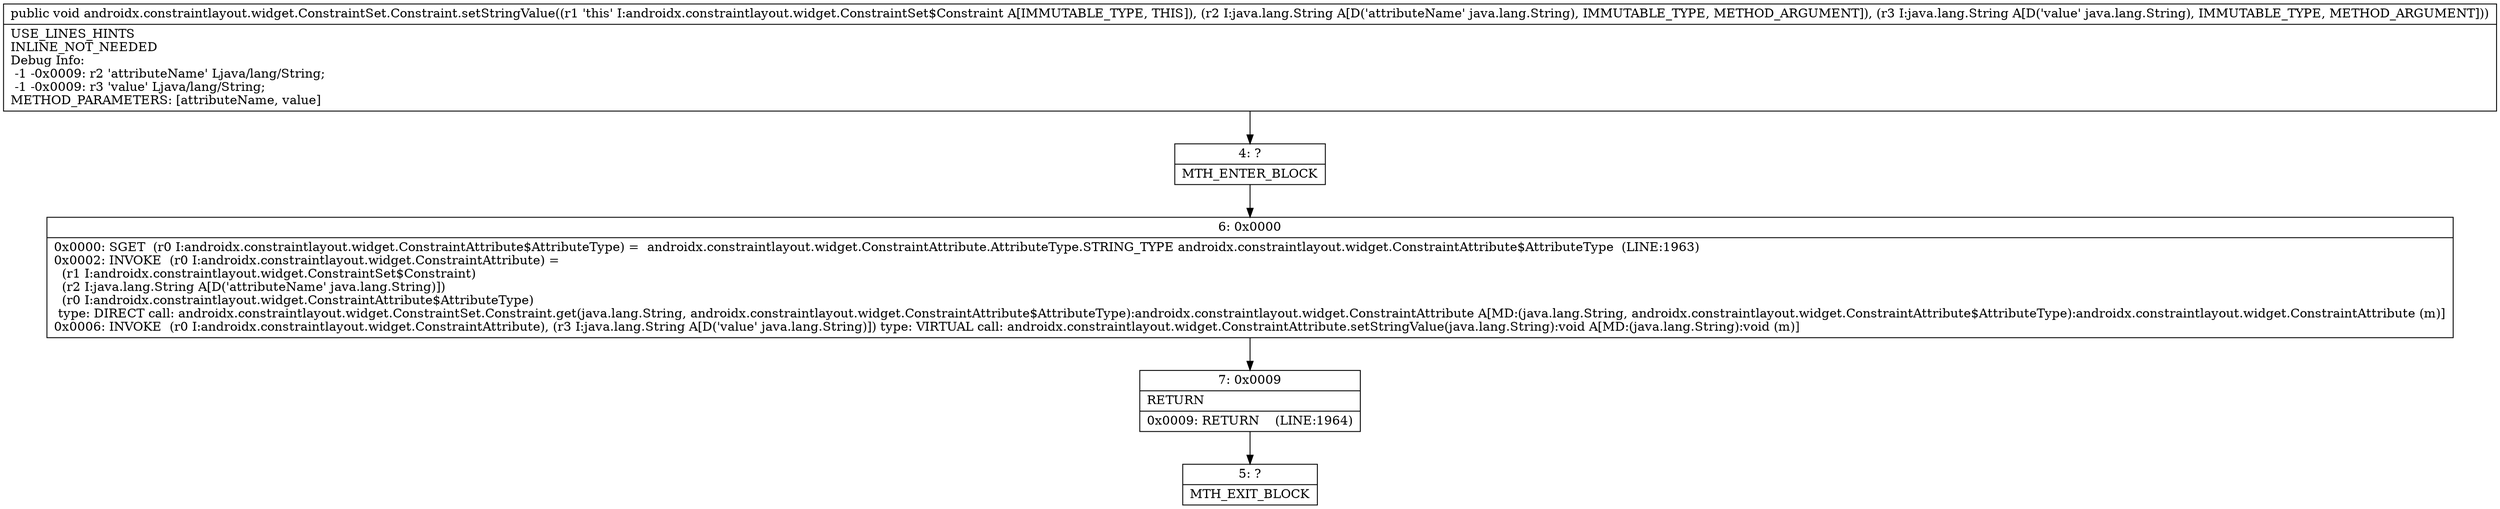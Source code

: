 digraph "CFG forandroidx.constraintlayout.widget.ConstraintSet.Constraint.setStringValue(Ljava\/lang\/String;Ljava\/lang\/String;)V" {
Node_4 [shape=record,label="{4\:\ ?|MTH_ENTER_BLOCK\l}"];
Node_6 [shape=record,label="{6\:\ 0x0000|0x0000: SGET  (r0 I:androidx.constraintlayout.widget.ConstraintAttribute$AttributeType) =  androidx.constraintlayout.widget.ConstraintAttribute.AttributeType.STRING_TYPE androidx.constraintlayout.widget.ConstraintAttribute$AttributeType  (LINE:1963)\l0x0002: INVOKE  (r0 I:androidx.constraintlayout.widget.ConstraintAttribute) = \l  (r1 I:androidx.constraintlayout.widget.ConstraintSet$Constraint)\l  (r2 I:java.lang.String A[D('attributeName' java.lang.String)])\l  (r0 I:androidx.constraintlayout.widget.ConstraintAttribute$AttributeType)\l type: DIRECT call: androidx.constraintlayout.widget.ConstraintSet.Constraint.get(java.lang.String, androidx.constraintlayout.widget.ConstraintAttribute$AttributeType):androidx.constraintlayout.widget.ConstraintAttribute A[MD:(java.lang.String, androidx.constraintlayout.widget.ConstraintAttribute$AttributeType):androidx.constraintlayout.widget.ConstraintAttribute (m)]\l0x0006: INVOKE  (r0 I:androidx.constraintlayout.widget.ConstraintAttribute), (r3 I:java.lang.String A[D('value' java.lang.String)]) type: VIRTUAL call: androidx.constraintlayout.widget.ConstraintAttribute.setStringValue(java.lang.String):void A[MD:(java.lang.String):void (m)]\l}"];
Node_7 [shape=record,label="{7\:\ 0x0009|RETURN\l|0x0009: RETURN    (LINE:1964)\l}"];
Node_5 [shape=record,label="{5\:\ ?|MTH_EXIT_BLOCK\l}"];
MethodNode[shape=record,label="{public void androidx.constraintlayout.widget.ConstraintSet.Constraint.setStringValue((r1 'this' I:androidx.constraintlayout.widget.ConstraintSet$Constraint A[IMMUTABLE_TYPE, THIS]), (r2 I:java.lang.String A[D('attributeName' java.lang.String), IMMUTABLE_TYPE, METHOD_ARGUMENT]), (r3 I:java.lang.String A[D('value' java.lang.String), IMMUTABLE_TYPE, METHOD_ARGUMENT]))  | USE_LINES_HINTS\lINLINE_NOT_NEEDED\lDebug Info:\l  \-1 \-0x0009: r2 'attributeName' Ljava\/lang\/String;\l  \-1 \-0x0009: r3 'value' Ljava\/lang\/String;\lMETHOD_PARAMETERS: [attributeName, value]\l}"];
MethodNode -> Node_4;Node_4 -> Node_6;
Node_6 -> Node_7;
Node_7 -> Node_5;
}

